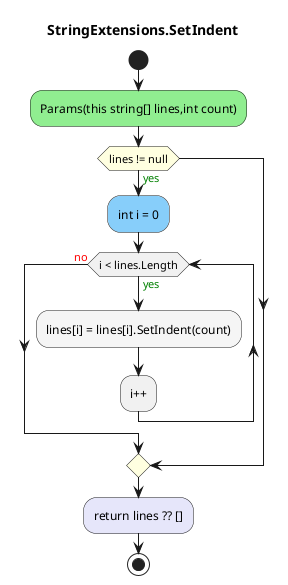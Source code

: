 @startuml StringExtensions.SetIndent
title StringExtensions.SetIndent
start
#LightGreen:Params(this string[] lines,int count);
#LightYellow:if (lines != null) then (<color:green>yes)
        #LightSkyBlue:int i = 0;
        while (i < lines.Length) is (<color:green>yes)
                #WhiteSmoke:lines[i] = lines[i].SetIndent(count);
        :i++;
        endwhile (<color:red>no)
endif
#Lavender:return lines ?? [];
stop
@enduml
